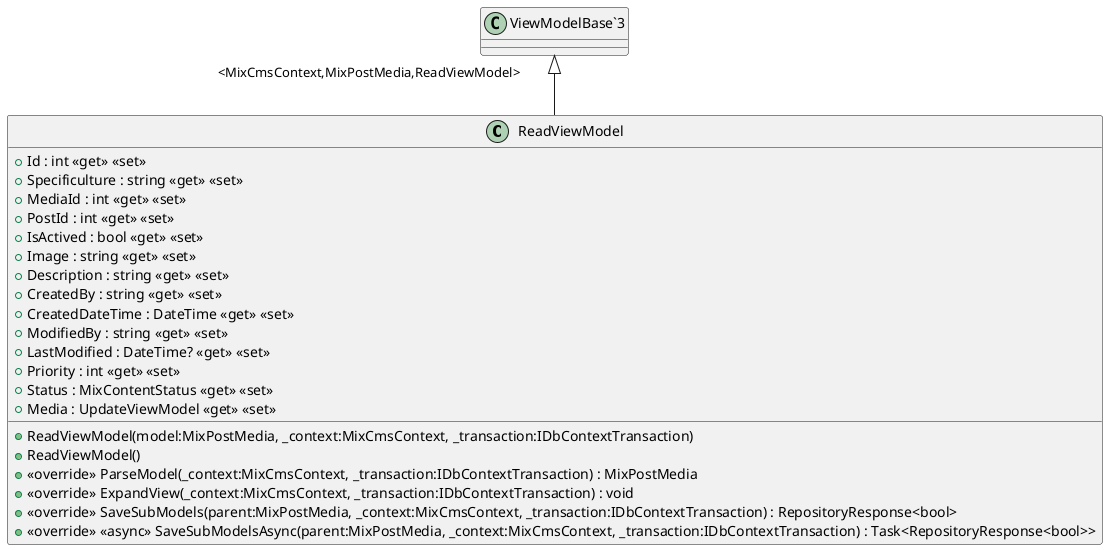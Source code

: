 @startuml
class ReadViewModel {
    + ReadViewModel(model:MixPostMedia, _context:MixCmsContext, _transaction:IDbContextTransaction)
    + ReadViewModel()
    + Id : int <<get>> <<set>>
    + Specificulture : string <<get>> <<set>>
    + MediaId : int <<get>> <<set>>
    + PostId : int <<get>> <<set>>
    + IsActived : bool <<get>> <<set>>
    + Image : string <<get>> <<set>>
    + Description : string <<get>> <<set>>
    + CreatedBy : string <<get>> <<set>>
    + CreatedDateTime : DateTime <<get>> <<set>>
    + ModifiedBy : string <<get>> <<set>>
    + LastModified : DateTime? <<get>> <<set>>
    + Priority : int <<get>> <<set>>
    + Status : MixContentStatus <<get>> <<set>>
    + Media : UpdateViewModel <<get>> <<set>>
    + <<override>> ParseModel(_context:MixCmsContext, _transaction:IDbContextTransaction) : MixPostMedia
    + <<override>> ExpandView(_context:MixCmsContext, _transaction:IDbContextTransaction) : void
    + <<override>> SaveSubModels(parent:MixPostMedia, _context:MixCmsContext, _transaction:IDbContextTransaction) : RepositoryResponse<bool>
    + <<override>> <<async>> SaveSubModelsAsync(parent:MixPostMedia, _context:MixCmsContext, _transaction:IDbContextTransaction) : Task<RepositoryResponse<bool>>
}
"ViewModelBase`3" "<MixCmsContext,MixPostMedia,ReadViewModel>" <|-- ReadViewModel
@enduml
